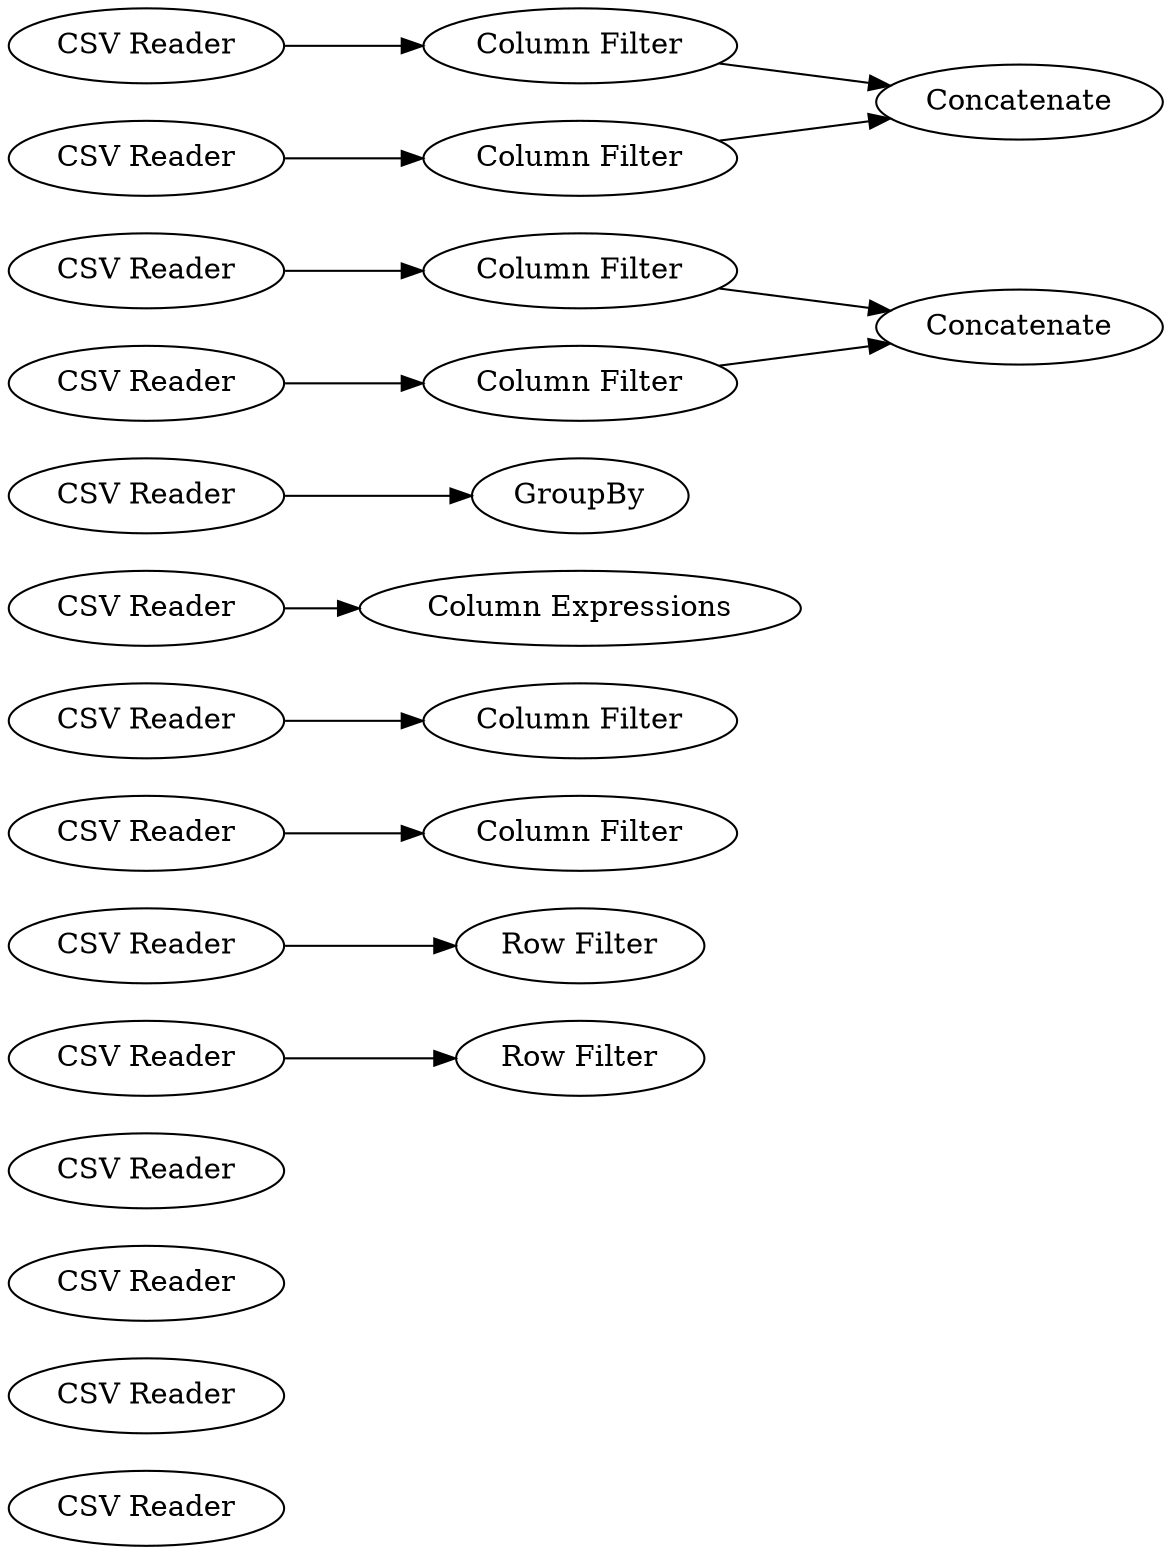 digraph {
	1 [label="CSV Reader"]
	2 [label="CSV Reader"]
	3 [label="CSV Reader"]
	4 [label="CSV Reader"]
	5 [label="CSV Reader"]
	6 [label="CSV Reader"]
	7 [label="CSV Reader"]
	8 [label="CSV Reader"]
	9 [label="Row Filter"]
	10 [label="Row Filter"]
	11 [label="Column Filter"]
	12 [label="Column Filter"]
	14 [label="Column Expressions"]
	15 [label="CSV Reader"]
	16 [label="CSV Reader"]
	18 [label=GroupBy]
	19 [label=Concatenate]
	20 [label="CSV Reader"]
	21 [label="CSV Reader"]
	22 [label="Column Filter"]
	23 [label="Column Filter"]
	24 [label="CSV Reader"]
	25 [label="Column Filter"]
	26 [label="CSV Reader"]
	27 [label="Column Filter"]
	28 [label=Concatenate]
	24 -> 25
	25 -> 28
	26 -> 27
	27 -> 28
	5 -> 9
	6 -> 10
	7 -> 12
	8 -> 11
	15 -> 14
	16 -> 18
	20 -> 22
	21 -> 23
	22 -> 19
	23 -> 19
	rankdir=LR
}
